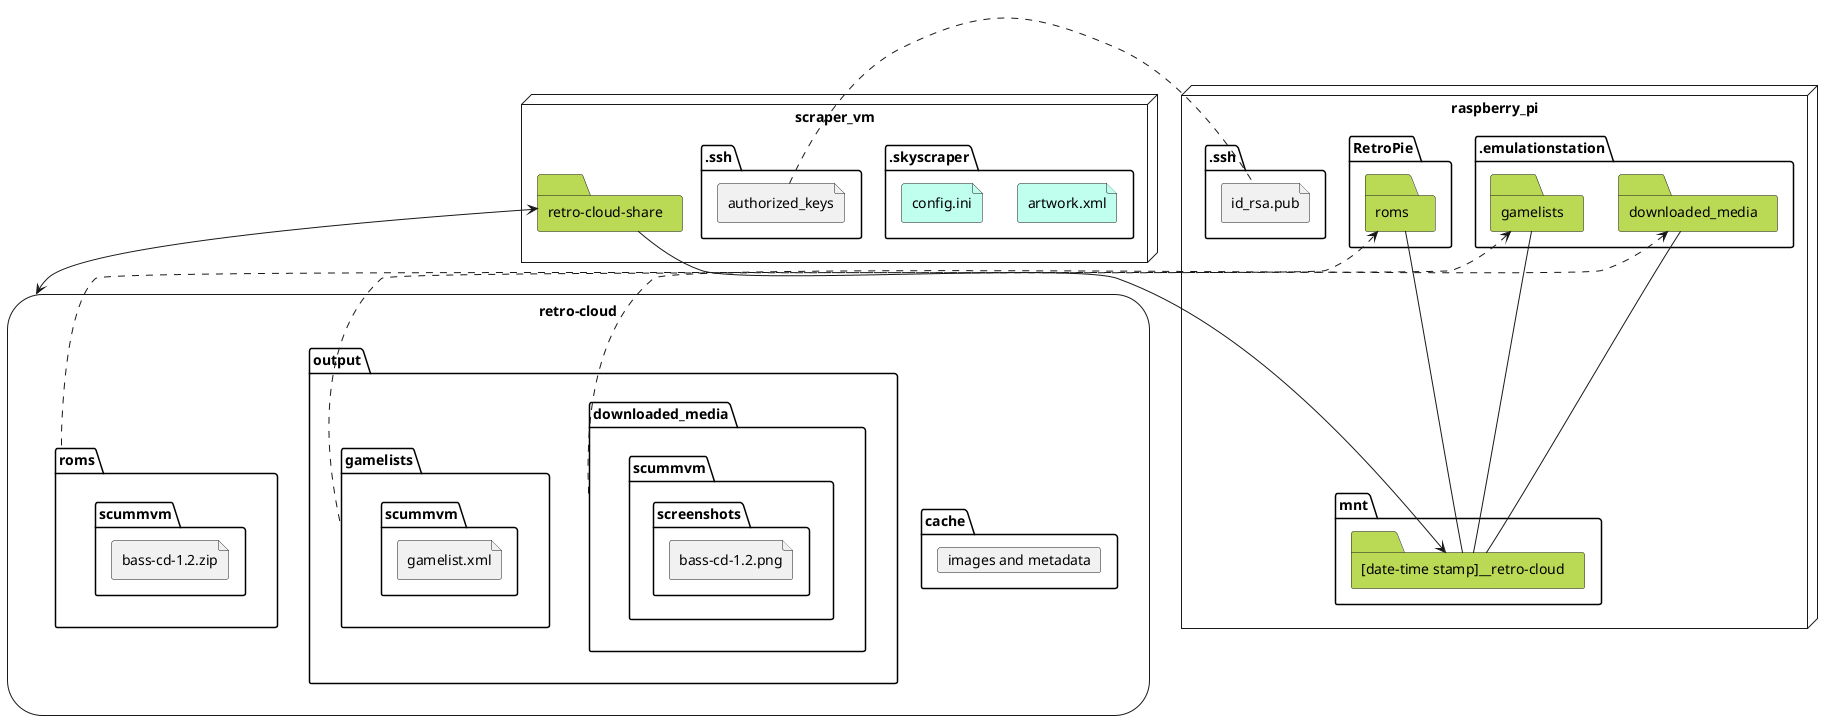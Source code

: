 @startuml filestructure

storage "retro-cloud" as scraper_share {
    folder cache {
        card "images and metadata"
    }
    folder output {
        folder downloaded_media as scraper_downloadedmedia {
            folder "scummvm" as scraper_downloadedmedia_scummvm {
                folder screenshots {
                    file "bass-cd-1.2.png"
                }
            }
        }
        folder gamelists as scraper_gamelists {
            folder "scummvm" as scraper_gamelists_scummvm {
                file "gamelist.xml"
            }
        }
    }
    folder roms as roms_roms {
        folder "scummvm" as roms_scummvm {
            file "bass-cd-1.2.zip"
        }
    }
}

node raspberry_pi {
    folder ".emulationstation" as raspberrypi_emulationstation {
        folder downloaded_media as raspberrypi_downloaded_media #BADA55
        folder gamelists as raspberrypi_gamelists #BADA55
    }
    folder RetroPie as raspberrpi_retropie {
        folder roms as raspberrypi_roms #BADA55
    }
    folder ".ssh" as raspberrypi_ssh {
        file "id_rsa.pub" as id_rsa
    }
    folder mnt as raspberrypi_mount {
        folder "[date-time stamp]__retro-cloud" as raspberrypi_scrapervm #BADA55
    }
}

node scraper_vm {
    folder ".skyscraper" as scrapervm_skyscraper {
        file "artwork.xml" as scrapervm_artwork #C0FFEE
        file "config.ini" as scrapervm_config #C0FFEE
    }
    folder ".ssh" {
        file authorized_keys
    }
    folder "retro-cloud-share" as scrapervm_mount #BADA55
}

' RASPBERRY PI
' relation
authorized_keys .. id_rsa
' mounts
raspberrypi_scrapervm <-- scrapervm_mount
' symlinks
raspberrypi_gamelists -- raspberrypi_scrapervm
raspberrypi_downloaded_media -- raspberrypi_scrapervm
raspberrypi_roms -- raspberrypi_scrapervm
' actual dependencies
raspberrypi_gamelists <.. scraper_gamelists
raspberrypi_downloaded_media <.. scraper_downloadedmedia
raspberrypi_roms <.. roms_roms

' SCRAPER VM
' mounts
scrapervm_mount <--> scraper_share

@enduml
